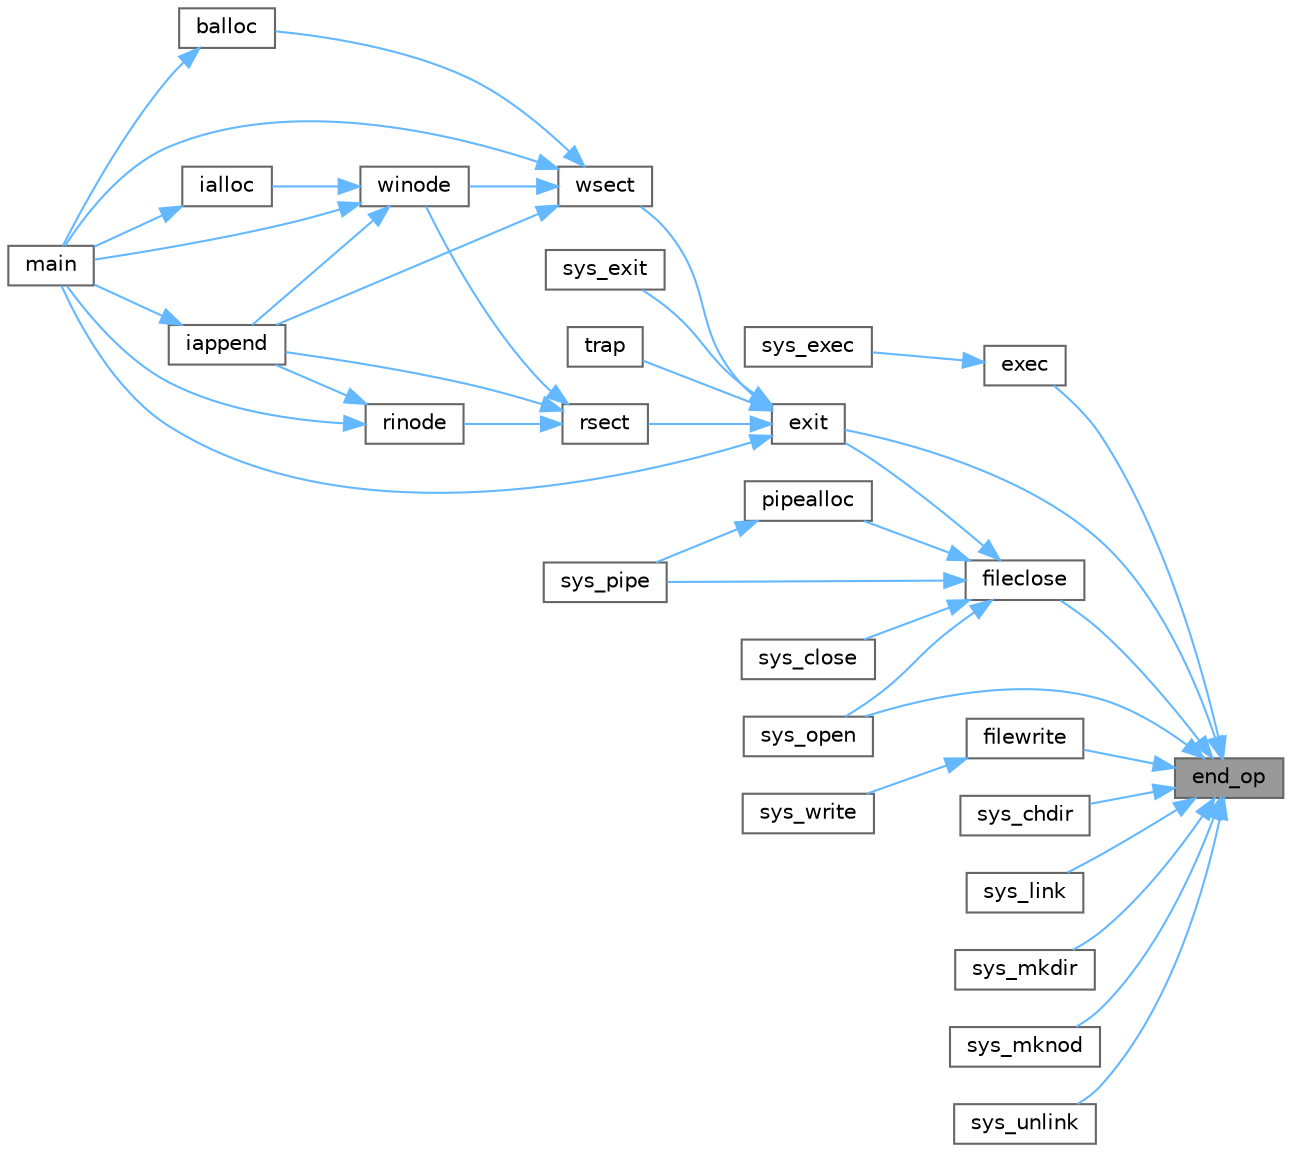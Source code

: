 digraph "end_op"
{
 // LATEX_PDF_SIZE
  bgcolor="transparent";
  edge [fontname=Helvetica,fontsize=10,labelfontname=Helvetica,labelfontsize=10];
  node [fontname=Helvetica,fontsize=10,shape=box,height=0.2,width=0.4];
  rankdir="RL";
  Node1 [id="Node000001",label="end_op",height=0.2,width=0.4,color="gray40", fillcolor="grey60", style="filled", fontcolor="black",tooltip=" "];
  Node1 -> Node2 [id="edge39_Node000001_Node000002",dir="back",color="steelblue1",style="solid",tooltip=" "];
  Node2 [id="Node000002",label="exec",height=0.2,width=0.4,color="grey40", fillcolor="white", style="filled",URL="$df/dc9/exec_8c.html#ace32454ed0d37834dcb1cb4f8b727e6e",tooltip=" "];
  Node2 -> Node3 [id="edge40_Node000002_Node000003",dir="back",color="steelblue1",style="solid",tooltip=" "];
  Node3 [id="Node000003",label="sys_exec",height=0.2,width=0.4,color="grey40", fillcolor="white", style="filled",URL="$d1/d14/sysfile_8c.html#aeaa813ddeb6a5fac3c45714c7351c526",tooltip=" "];
  Node1 -> Node4 [id="edge41_Node000001_Node000004",dir="back",color="steelblue1",style="solid",tooltip=" "];
  Node4 [id="Node000004",label="exit",height=0.2,width=0.4,color="grey40", fillcolor="white", style="filled",URL="$d3/dda/proc_8c.html#aaf98ef7cdde3a0dfb2e49919de3298b1",tooltip=" "];
  Node4 -> Node5 [id="edge42_Node000004_Node000005",dir="back",color="steelblue1",style="solid",tooltip=" "];
  Node5 [id="Node000005",label="main",height=0.2,width=0.4,color="grey40", fillcolor="white", style="filled",URL="$d7/d1f/mkfs_8c.html#a0ddf1224851353fc92bfbff6f499fa97",tooltip=" "];
  Node4 -> Node6 [id="edge43_Node000004_Node000006",dir="back",color="steelblue1",style="solid",tooltip=" "];
  Node6 [id="Node000006",label="rsect",height=0.2,width=0.4,color="grey40", fillcolor="white", style="filled",URL="$d7/d1f/mkfs_8c.html#a22ea835ad23cd716a962f30e4882ee80",tooltip=" "];
  Node6 -> Node7 [id="edge44_Node000006_Node000007",dir="back",color="steelblue1",style="solid",tooltip=" "];
  Node7 [id="Node000007",label="iappend",height=0.2,width=0.4,color="grey40", fillcolor="white", style="filled",URL="$d7/d1f/mkfs_8c.html#a268b61616f575ff072f5bb34c83e02e9",tooltip=" "];
  Node7 -> Node5 [id="edge45_Node000007_Node000005",dir="back",color="steelblue1",style="solid",tooltip=" "];
  Node6 -> Node8 [id="edge46_Node000006_Node000008",dir="back",color="steelblue1",style="solid",tooltip=" "];
  Node8 [id="Node000008",label="rinode",height=0.2,width=0.4,color="grey40", fillcolor="white", style="filled",URL="$d7/d1f/mkfs_8c.html#a3b6cb1258a963010211a8e5ddf99defe",tooltip=" "];
  Node8 -> Node7 [id="edge47_Node000008_Node000007",dir="back",color="steelblue1",style="solid",tooltip=" "];
  Node8 -> Node5 [id="edge48_Node000008_Node000005",dir="back",color="steelblue1",style="solid",tooltip=" "];
  Node6 -> Node9 [id="edge49_Node000006_Node000009",dir="back",color="steelblue1",style="solid",tooltip=" "];
  Node9 [id="Node000009",label="winode",height=0.2,width=0.4,color="grey40", fillcolor="white", style="filled",URL="$d7/d1f/mkfs_8c.html#a2540c48cea7dc865909cfb3f8450a887",tooltip=" "];
  Node9 -> Node10 [id="edge50_Node000009_Node000010",dir="back",color="steelblue1",style="solid",tooltip=" "];
  Node10 [id="Node000010",label="ialloc",height=0.2,width=0.4,color="grey40", fillcolor="white", style="filled",URL="$d7/d1f/mkfs_8c.html#a341af7faeda3d6fcb57a5a9fe3a0104a",tooltip=" "];
  Node10 -> Node5 [id="edge51_Node000010_Node000005",dir="back",color="steelblue1",style="solid",tooltip=" "];
  Node9 -> Node7 [id="edge52_Node000009_Node000007",dir="back",color="steelblue1",style="solid",tooltip=" "];
  Node9 -> Node5 [id="edge53_Node000009_Node000005",dir="back",color="steelblue1",style="solid",tooltip=" "];
  Node4 -> Node11 [id="edge54_Node000004_Node000011",dir="back",color="steelblue1",style="solid",tooltip=" "];
  Node11 [id="Node000011",label="sys_exit",height=0.2,width=0.4,color="grey40", fillcolor="white", style="filled",URL="$dd/d35/sysproc_8c.html#aee72faa31a0c32b410aba558ef1d59f2",tooltip=" "];
  Node4 -> Node12 [id="edge55_Node000004_Node000012",dir="back",color="steelblue1",style="solid",tooltip=" "];
  Node12 [id="Node000012",label="trap",height=0.2,width=0.4,color="grey40", fillcolor="white", style="filled",URL="$dc/d6f/trap_8c.html#a372d166e36c086c91e5f5d81e5fead3a",tooltip=" "];
  Node4 -> Node13 [id="edge56_Node000004_Node000013",dir="back",color="steelblue1",style="solid",tooltip=" "];
  Node13 [id="Node000013",label="wsect",height=0.2,width=0.4,color="grey40", fillcolor="white", style="filled",URL="$d7/d1f/mkfs_8c.html#ac62d827d836d1807e4d6f365f32348bb",tooltip=" "];
  Node13 -> Node14 [id="edge57_Node000013_Node000014",dir="back",color="steelblue1",style="solid",tooltip=" "];
  Node14 [id="Node000014",label="balloc",height=0.2,width=0.4,color="grey40", fillcolor="white", style="filled",URL="$d7/d1f/mkfs_8c.html#a327cdfc7a74165d8922ec6c8ba256906",tooltip=" "];
  Node14 -> Node5 [id="edge58_Node000014_Node000005",dir="back",color="steelblue1",style="solid",tooltip=" "];
  Node13 -> Node7 [id="edge59_Node000013_Node000007",dir="back",color="steelblue1",style="solid",tooltip=" "];
  Node13 -> Node5 [id="edge60_Node000013_Node000005",dir="back",color="steelblue1",style="solid",tooltip=" "];
  Node13 -> Node9 [id="edge61_Node000013_Node000009",dir="back",color="steelblue1",style="solid",tooltip=" "];
  Node1 -> Node15 [id="edge62_Node000001_Node000015",dir="back",color="steelblue1",style="solid",tooltip=" "];
  Node15 [id="Node000015",label="fileclose",height=0.2,width=0.4,color="grey40", fillcolor="white", style="filled",URL="$d6/d13/file_8c.html#ae557c81ab89c24219146144bb6adaa2c",tooltip=" "];
  Node15 -> Node4 [id="edge63_Node000015_Node000004",dir="back",color="steelblue1",style="solid",tooltip=" "];
  Node15 -> Node16 [id="edge64_Node000015_Node000016",dir="back",color="steelblue1",style="solid",tooltip=" "];
  Node16 [id="Node000016",label="pipealloc",height=0.2,width=0.4,color="grey40", fillcolor="white", style="filled",URL="$d1/d47/pipe_8c.html#a9d6f0c526148e6002b6776619c7563e6",tooltip=" "];
  Node16 -> Node17 [id="edge65_Node000016_Node000017",dir="back",color="steelblue1",style="solid",tooltip=" "];
  Node17 [id="Node000017",label="sys_pipe",height=0.2,width=0.4,color="grey40", fillcolor="white", style="filled",URL="$d1/d14/sysfile_8c.html#a9a70db941def46ec25939e6c2d30e399",tooltip=" "];
  Node15 -> Node18 [id="edge66_Node000015_Node000018",dir="back",color="steelblue1",style="solid",tooltip=" "];
  Node18 [id="Node000018",label="sys_close",height=0.2,width=0.4,color="grey40", fillcolor="white", style="filled",URL="$d1/d14/sysfile_8c.html#a32945488fd39bc405757177b37cd2250",tooltip=" "];
  Node15 -> Node19 [id="edge67_Node000015_Node000019",dir="back",color="steelblue1",style="solid",tooltip=" "];
  Node19 [id="Node000019",label="sys_open",height=0.2,width=0.4,color="grey40", fillcolor="white", style="filled",URL="$d1/d14/sysfile_8c.html#a74e45efc661ca17c068bc283b3842e6d",tooltip=" "];
  Node15 -> Node17 [id="edge68_Node000015_Node000017",dir="back",color="steelblue1",style="solid",tooltip=" "];
  Node1 -> Node20 [id="edge69_Node000001_Node000020",dir="back",color="steelblue1",style="solid",tooltip=" "];
  Node20 [id="Node000020",label="filewrite",height=0.2,width=0.4,color="grey40", fillcolor="white", style="filled",URL="$d6/d13/file_8c.html#ab8de757a0a9f58dcc6511ea5e46ebb88",tooltip=" "];
  Node20 -> Node21 [id="edge70_Node000020_Node000021",dir="back",color="steelblue1",style="solid",tooltip=" "];
  Node21 [id="Node000021",label="sys_write",height=0.2,width=0.4,color="grey40", fillcolor="white", style="filled",URL="$d1/d14/sysfile_8c.html#a687d939a9e4792af15db96f2c2f34378",tooltip=" "];
  Node1 -> Node22 [id="edge71_Node000001_Node000022",dir="back",color="steelblue1",style="solid",tooltip=" "];
  Node22 [id="Node000022",label="sys_chdir",height=0.2,width=0.4,color="grey40", fillcolor="white", style="filled",URL="$d1/d14/sysfile_8c.html#ad1c5f8693cb35b9605fee09eebdda640",tooltip=" "];
  Node1 -> Node23 [id="edge72_Node000001_Node000023",dir="back",color="steelblue1",style="solid",tooltip=" "];
  Node23 [id="Node000023",label="sys_link",height=0.2,width=0.4,color="grey40", fillcolor="white", style="filled",URL="$d1/d14/sysfile_8c.html#a759600870314007ac558871239122fb7",tooltip=" "];
  Node1 -> Node24 [id="edge73_Node000001_Node000024",dir="back",color="steelblue1",style="solid",tooltip=" "];
  Node24 [id="Node000024",label="sys_mkdir",height=0.2,width=0.4,color="grey40", fillcolor="white", style="filled",URL="$d1/d14/sysfile_8c.html#a057e5bce2de7a87ebfd2dc33967bca4a",tooltip=" "];
  Node1 -> Node25 [id="edge74_Node000001_Node000025",dir="back",color="steelblue1",style="solid",tooltip=" "];
  Node25 [id="Node000025",label="sys_mknod",height=0.2,width=0.4,color="grey40", fillcolor="white", style="filled",URL="$d1/d14/sysfile_8c.html#a25697aa3d828b5878d38170d724adb27",tooltip=" "];
  Node1 -> Node19 [id="edge75_Node000001_Node000019",dir="back",color="steelblue1",style="solid",tooltip=" "];
  Node1 -> Node26 [id="edge76_Node000001_Node000026",dir="back",color="steelblue1",style="solid",tooltip=" "];
  Node26 [id="Node000026",label="sys_unlink",height=0.2,width=0.4,color="grey40", fillcolor="white", style="filled",URL="$d1/d14/sysfile_8c.html#ae1e58ee11d41f643929520d8c1640da7",tooltip=" "];
}
